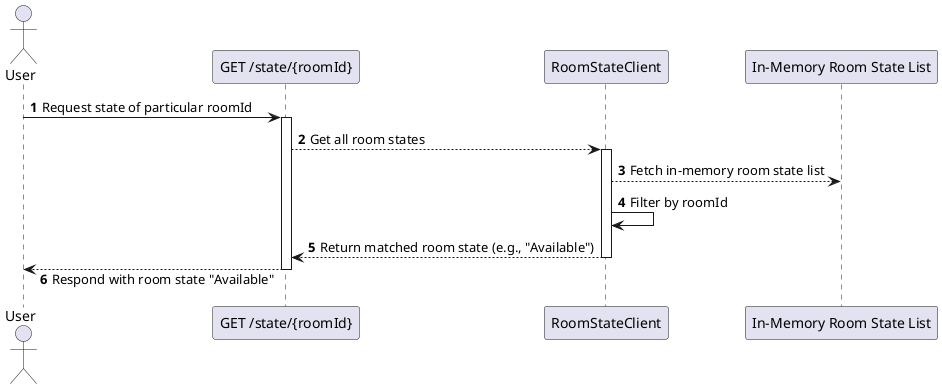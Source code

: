 @startuml

actor User
participant "GET /state/{roomId}" as GET
participant "RoomStateClient" as Client
participant "In-Memory Room State List" as Data

skinparam responseMessageBelowArrow true
autonumber

User -> GET : Request state of particular roomId
activate GET

GET --> Client : Get all room states
activate Client

Client --> Data : Fetch in-memory room state list
Client -> Client : Filter by roomId
Client --> GET : Return matched room state (e.g., "Available")
deactivate Client

User <-- GET : Respond with room state "Available"
deactivate GET

@enduml

